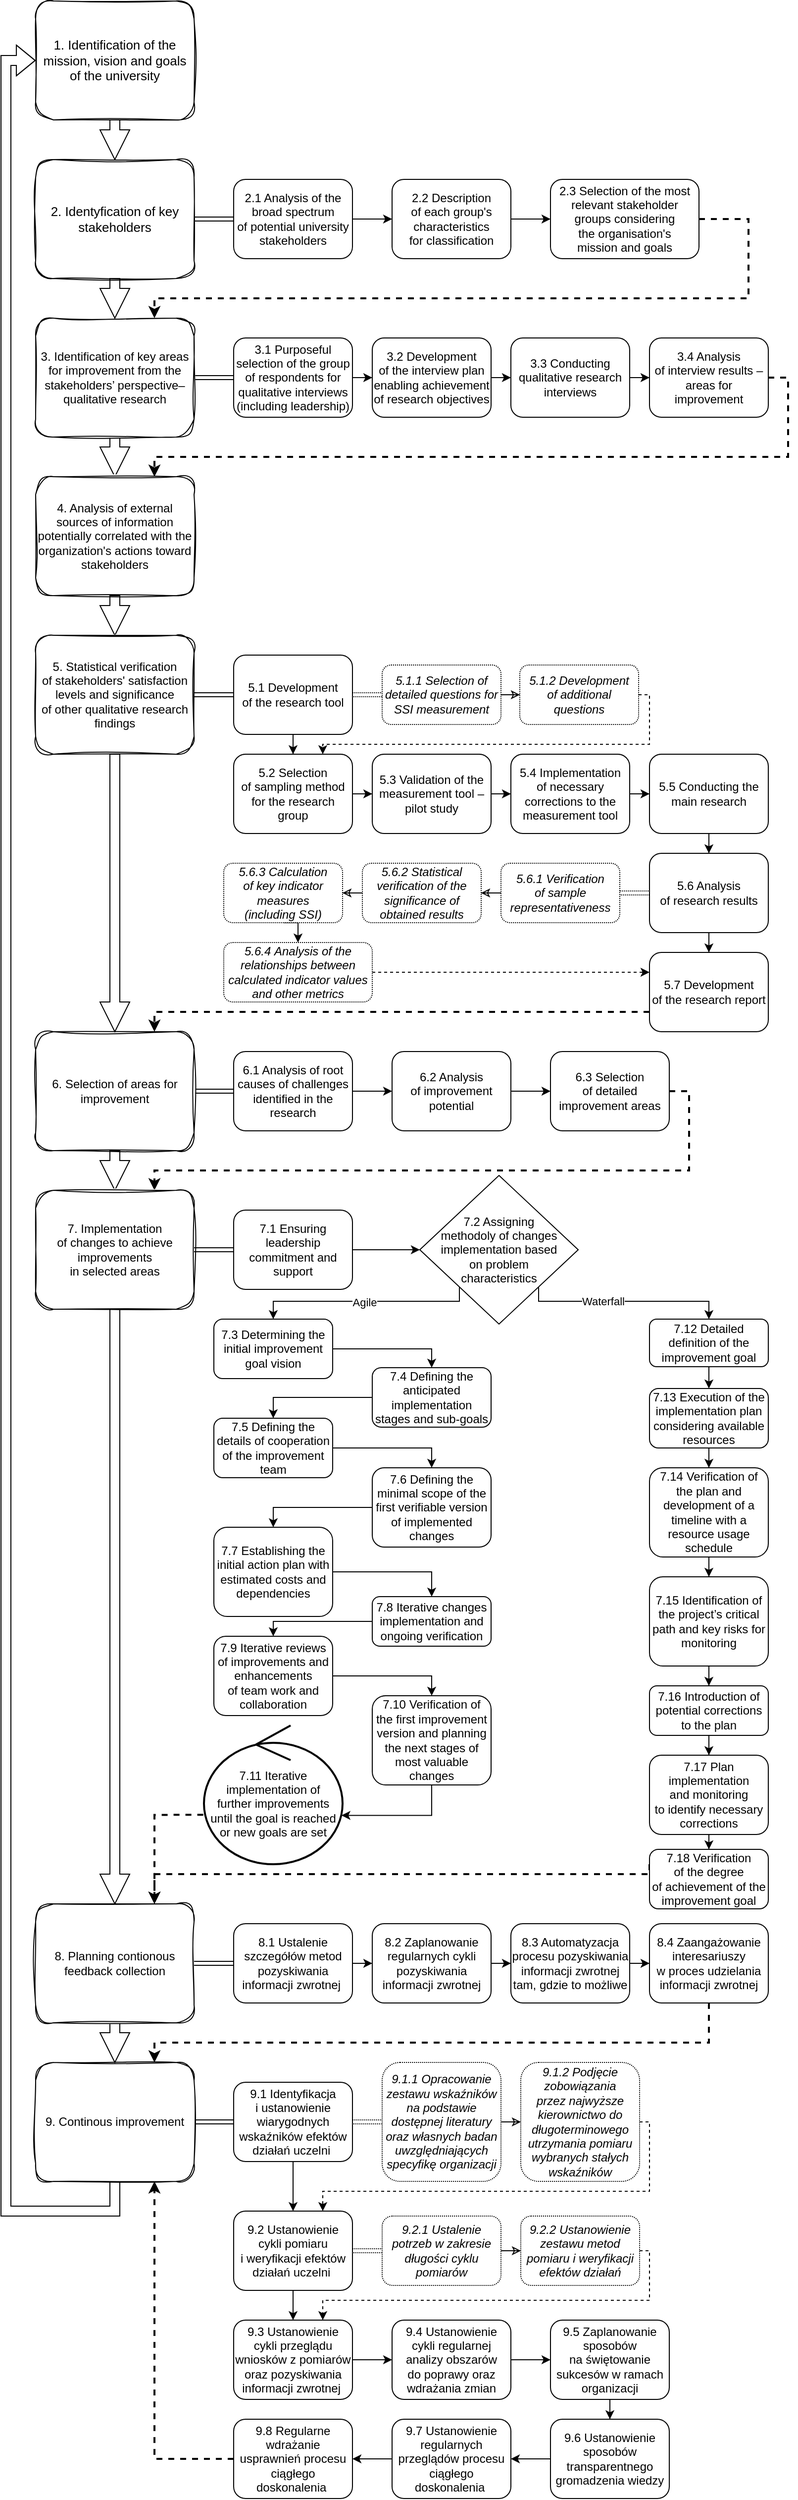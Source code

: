<mxfile version="25.0.2">
  <diagram name="Strona-1" id="ZPURoTI-YACidWWffcV0">
    <mxGraphModel dx="957" dy="1245" grid="1" gridSize="10" guides="1" tooltips="1" connect="1" arrows="1" fold="1" page="1" pageScale="1" pageWidth="827" pageHeight="1169" math="0" shadow="0">
      <root>
        <mxCell id="0" />
        <mxCell id="1" parent="0" />
        <mxCell id="SLQnQ5sDmMqCRToJFb2x-1" value="1. Identification of the mission, vision&amp;nbsp;and goals of the university" style="rounded=1;whiteSpace=wrap;html=1;fontSize=13;sketch=1;curveFitting=1;jiggle=2;" parent="1" vertex="1">
          <mxGeometry x="40" width="160" height="120" as="geometry" />
        </mxCell>
        <mxCell id="lhQeCGYUJxPM1-3rOEWA-21" value="" style="edgeStyle=orthogonalEdgeStyle;rounded=0;orthogonalLoop=1;jettySize=auto;html=1;shape=link;" parent="1" source="YzgCYqUCURwKcO3qDLiV-18" target="YzgCYqUCURwKcO3qDLiV-34" edge="1">
          <mxGeometry relative="1" as="geometry" />
        </mxCell>
        <mxCell id="lhQeCGYUJxPM1-3rOEWA-22" value="" style="edgeStyle=orthogonalEdgeStyle;rounded=0;orthogonalLoop=1;jettySize=auto;html=1;shape=arrow;" parent="1" source="YzgCYqUCURwKcO3qDLiV-18" target="YzgCYqUCURwKcO3qDLiV-24" edge="1">
          <mxGeometry relative="1" as="geometry" />
        </mxCell>
        <mxCell id="YzgCYqUCURwKcO3qDLiV-18" value="6. Selection of areas for improvement" style="rounded=1;whiteSpace=wrap;html=1;sketch=1;curveFitting=1;jiggle=2;" parent="1" vertex="1">
          <mxGeometry x="40" y="1040" width="160" height="120" as="geometry" />
        </mxCell>
        <mxCell id="lhQeCGYUJxPM1-3rOEWA-1" style="edgeStyle=orthogonalEdgeStyle;rounded=0;orthogonalLoop=1;jettySize=auto;html=1;entryX=0;entryY=0.5;entryDx=0;entryDy=0;shape=link;" parent="1" source="iZXRrfKID2UvS0r0eVAW-1" target="iZXRrfKID2UvS0r0eVAW-5" edge="1">
          <mxGeometry relative="1" as="geometry" />
        </mxCell>
        <mxCell id="lhQeCGYUJxPM1-3rOEWA-2" value="" style="edgeStyle=orthogonalEdgeStyle;rounded=0;orthogonalLoop=1;jettySize=auto;html=1;shape=arrow;" parent="1" source="iZXRrfKID2UvS0r0eVAW-1" target="iZXRrfKID2UvS0r0eVAW-3" edge="1">
          <mxGeometry relative="1" as="geometry" />
        </mxCell>
        <mxCell id="iZXRrfKID2UvS0r0eVAW-1" value="2. Identyfication of key stakeholders" style="rounded=1;whiteSpace=wrap;html=1;fontSize=13;sketch=1;curveFitting=1;jiggle=2;" parent="1" vertex="1">
          <mxGeometry x="40" y="160" width="160" height="120" as="geometry" />
        </mxCell>
        <mxCell id="iZXRrfKID2UvS0r0eVAW-9" value="" style="edgeStyle=orthogonalEdgeStyle;rounded=0;orthogonalLoop=1;jettySize=auto;html=1;" parent="1" source="iZXRrfKID2UvS0r0eVAW-2" target="iZXRrfKID2UvS0r0eVAW-8" edge="1">
          <mxGeometry relative="1" as="geometry" />
        </mxCell>
        <mxCell id="lhQeCGYUJxPM1-3rOEWA-11" value="" style="edgeStyle=orthogonalEdgeStyle;rounded=0;orthogonalLoop=1;jettySize=auto;html=1;shape=link;dashed=1;dashPattern=1 1;" parent="1" source="iZXRrfKID2UvS0r0eVAW-2" target="YzgCYqUCURwKcO3qDLiV-1" edge="1">
          <mxGeometry relative="1" as="geometry" />
        </mxCell>
        <mxCell id="iZXRrfKID2UvS0r0eVAW-2" value="5.1 Development &lt;br&gt;of the research tool" style="rounded=1;whiteSpace=wrap;html=1;" parent="1" vertex="1">
          <mxGeometry x="240" y="660" width="120" height="80" as="geometry" />
        </mxCell>
        <mxCell id="lhQeCGYUJxPM1-3rOEWA-6" value="" style="edgeStyle=orthogonalEdgeStyle;rounded=0;orthogonalLoop=1;jettySize=auto;html=1;shape=arrow;" parent="1" source="iZXRrfKID2UvS0r0eVAW-3" target="SLQnQ5sDmMqCRToJFb2x-2" edge="1">
          <mxGeometry relative="1" as="geometry" />
        </mxCell>
        <mxCell id="lhQeCGYUJxPM1-3rOEWA-7" value="" style="edgeStyle=orthogonalEdgeStyle;rounded=0;orthogonalLoop=1;jettySize=auto;html=1;shape=link;" parent="1" source="iZXRrfKID2UvS0r0eVAW-3" target="iZXRrfKID2UvS0r0eVAW-4" edge="1">
          <mxGeometry relative="1" as="geometry" />
        </mxCell>
        <mxCell id="iZXRrfKID2UvS0r0eVAW-3" value="3. Identification of key areas for improvement&amp;nbsp;from the stakeholders’ perspective– qualitative research" style="rounded=1;whiteSpace=wrap;html=1;sketch=1;curveFitting=1;jiggle=2;" parent="1" vertex="1">
          <mxGeometry x="40" y="320" width="160" height="120" as="geometry" />
        </mxCell>
        <mxCell id="iZXRrfKID2UvS0r0eVAW-13" value="" style="edgeStyle=orthogonalEdgeStyle;rounded=0;orthogonalLoop=1;jettySize=auto;html=1;" parent="1" source="iZXRrfKID2UvS0r0eVAW-4" target="iZXRrfKID2UvS0r0eVAW-12" edge="1">
          <mxGeometry relative="1" as="geometry" />
        </mxCell>
        <mxCell id="iZXRrfKID2UvS0r0eVAW-4" value="3.1 Purposeful selection of the group of respondents for qualitative interviews (including leadership)" style="rounded=1;whiteSpace=wrap;html=1;" parent="1" vertex="1">
          <mxGeometry x="240" y="340" width="120" height="80" as="geometry" />
        </mxCell>
        <mxCell id="iZXRrfKID2UvS0r0eVAW-7" value="" style="edgeStyle=orthogonalEdgeStyle;rounded=0;orthogonalLoop=1;jettySize=auto;html=1;" parent="1" source="iZXRrfKID2UvS0r0eVAW-5" target="iZXRrfKID2UvS0r0eVAW-6" edge="1">
          <mxGeometry relative="1" as="geometry" />
        </mxCell>
        <mxCell id="iZXRrfKID2UvS0r0eVAW-5" value="2.1 Analysis of the broad spectrum &lt;br&gt;of potential university stakeholders" style="rounded=1;whiteSpace=wrap;html=1;" parent="1" vertex="1">
          <mxGeometry x="240" y="180" width="120" height="80" as="geometry" />
        </mxCell>
        <mxCell id="iZXRrfKID2UvS0r0eVAW-11" value="" style="edgeStyle=orthogonalEdgeStyle;rounded=0;orthogonalLoop=1;jettySize=auto;html=1;" parent="1" source="iZXRrfKID2UvS0r0eVAW-6" target="iZXRrfKID2UvS0r0eVAW-10" edge="1">
          <mxGeometry relative="1" as="geometry" />
        </mxCell>
        <mxCell id="iZXRrfKID2UvS0r0eVAW-6" value="2.2 Description &lt;br&gt;of each group&#39;s characteristics &lt;br&gt;for classification" style="whiteSpace=wrap;html=1;rounded=1;" parent="1" vertex="1">
          <mxGeometry x="400" y="180" width="120" height="80" as="geometry" />
        </mxCell>
        <mxCell id="iZXRrfKID2UvS0r0eVAW-19" value="" style="edgeStyle=orthogonalEdgeStyle;rounded=0;orthogonalLoop=1;jettySize=auto;html=1;" parent="1" source="iZXRrfKID2UvS0r0eVAW-8" target="iZXRrfKID2UvS0r0eVAW-18" edge="1">
          <mxGeometry relative="1" as="geometry" />
        </mxCell>
        <mxCell id="iZXRrfKID2UvS0r0eVAW-8" value="5.2 Selection &lt;br&gt;of sampling method for the research group" style="whiteSpace=wrap;html=1;rounded=1;" parent="1" vertex="1">
          <mxGeometry x="240" y="760" width="120" height="80" as="geometry" />
        </mxCell>
        <mxCell id="lhQeCGYUJxPM1-3rOEWA-8" style="edgeStyle=orthogonalEdgeStyle;rounded=0;orthogonalLoop=1;jettySize=auto;html=1;exitX=1;exitY=0.5;exitDx=0;exitDy=0;entryX=0.75;entryY=0;entryDx=0;entryDy=0;dashed=1;strokeWidth=2;" parent="1" source="iZXRrfKID2UvS0r0eVAW-10" target="iZXRrfKID2UvS0r0eVAW-3" edge="1">
          <mxGeometry relative="1" as="geometry">
            <Array as="points">
              <mxPoint x="760" y="220" />
              <mxPoint x="760" y="300" />
              <mxPoint x="160" y="300" />
            </Array>
          </mxGeometry>
        </mxCell>
        <mxCell id="iZXRrfKID2UvS0r0eVAW-10" value="2.3 Selection of the most relevant stakeholder groups considering &lt;br&gt;the organisation&#39;s &lt;br&gt;mission and goals" style="whiteSpace=wrap;html=1;rounded=1;" parent="1" vertex="1">
          <mxGeometry x="560" y="180" width="150" height="80" as="geometry" />
        </mxCell>
        <mxCell id="iZXRrfKID2UvS0r0eVAW-15" value="" style="edgeStyle=orthogonalEdgeStyle;rounded=0;orthogonalLoop=1;jettySize=auto;html=1;" parent="1" source="iZXRrfKID2UvS0r0eVAW-12" target="iZXRrfKID2UvS0r0eVAW-14" edge="1">
          <mxGeometry relative="1" as="geometry" />
        </mxCell>
        <mxCell id="iZXRrfKID2UvS0r0eVAW-12" value="3.2 Development &lt;br&gt;of the interview plan enabling achievement of research objectives" style="rounded=1;whiteSpace=wrap;html=1;" parent="1" vertex="1">
          <mxGeometry x="380" y="340" width="120" height="80" as="geometry" />
        </mxCell>
        <mxCell id="iZXRrfKID2UvS0r0eVAW-17" value="" style="edgeStyle=orthogonalEdgeStyle;rounded=0;orthogonalLoop=1;jettySize=auto;html=1;" parent="1" source="iZXRrfKID2UvS0r0eVAW-14" target="iZXRrfKID2UvS0r0eVAW-16" edge="1">
          <mxGeometry relative="1" as="geometry" />
        </mxCell>
        <mxCell id="iZXRrfKID2UvS0r0eVAW-14" value="3.3 Conducting qualitative research interviews" style="rounded=1;whiteSpace=wrap;html=1;" parent="1" vertex="1">
          <mxGeometry x="520" y="340" width="120" height="80" as="geometry" />
        </mxCell>
        <mxCell id="lhQeCGYUJxPM1-3rOEWA-9" style="edgeStyle=orthogonalEdgeStyle;rounded=0;orthogonalLoop=1;jettySize=auto;html=1;exitX=1;exitY=0.5;exitDx=0;exitDy=0;entryX=0.75;entryY=0;entryDx=0;entryDy=0;dashed=1;strokeWidth=2;" parent="1" source="iZXRrfKID2UvS0r0eVAW-16" target="SLQnQ5sDmMqCRToJFb2x-2" edge="1">
          <mxGeometry relative="1" as="geometry">
            <Array as="points">
              <mxPoint x="800" y="380" />
              <mxPoint x="800" y="460" />
              <mxPoint x="160" y="460" />
            </Array>
          </mxGeometry>
        </mxCell>
        <mxCell id="iZXRrfKID2UvS0r0eVAW-16" value="3.4 Analysis &lt;br&gt;of interview results – areas for improvement" style="rounded=1;whiteSpace=wrap;html=1;" parent="1" vertex="1">
          <mxGeometry x="660" y="340" width="120" height="80" as="geometry" />
        </mxCell>
        <mxCell id="iZXRrfKID2UvS0r0eVAW-21" value="" style="edgeStyle=orthogonalEdgeStyle;rounded=0;orthogonalLoop=1;jettySize=auto;html=1;" parent="1" source="iZXRrfKID2UvS0r0eVAW-18" target="iZXRrfKID2UvS0r0eVAW-20" edge="1">
          <mxGeometry relative="1" as="geometry" />
        </mxCell>
        <mxCell id="iZXRrfKID2UvS0r0eVAW-18" value="5.3 Validation of the measurement tool – pilot study" style="whiteSpace=wrap;html=1;rounded=1;" parent="1" vertex="1">
          <mxGeometry x="380" y="760" width="120" height="80" as="geometry" />
        </mxCell>
        <mxCell id="iZXRrfKID2UvS0r0eVAW-23" value="" style="edgeStyle=orthogonalEdgeStyle;rounded=0;orthogonalLoop=1;jettySize=auto;html=1;" parent="1" source="iZXRrfKID2UvS0r0eVAW-20" target="iZXRrfKID2UvS0r0eVAW-22" edge="1">
          <mxGeometry relative="1" as="geometry" />
        </mxCell>
        <mxCell id="iZXRrfKID2UvS0r0eVAW-20" value="5.4 Implementation &lt;br&gt;of necessary corrections to the measurement tool" style="whiteSpace=wrap;html=1;rounded=1;" parent="1" vertex="1">
          <mxGeometry x="520" y="760" width="120" height="80" as="geometry" />
        </mxCell>
        <mxCell id="lhQeCGYUJxPM1-3rOEWA-14" value="" style="edgeStyle=orthogonalEdgeStyle;rounded=0;orthogonalLoop=1;jettySize=auto;html=1;" parent="1" source="iZXRrfKID2UvS0r0eVAW-22" target="iZXRrfKID2UvS0r0eVAW-26" edge="1">
          <mxGeometry relative="1" as="geometry" />
        </mxCell>
        <mxCell id="iZXRrfKID2UvS0r0eVAW-22" value="5.5 Conducting the main research" style="whiteSpace=wrap;html=1;rounded=1;" parent="1" vertex="1">
          <mxGeometry x="660" y="760" width="120" height="80" as="geometry" />
        </mxCell>
        <mxCell id="lhQeCGYUJxPM1-3rOEWA-15" value="" style="edgeStyle=orthogonalEdgeStyle;rounded=0;orthogonalLoop=1;jettySize=auto;html=1;" parent="1" source="iZXRrfKID2UvS0r0eVAW-26" target="YzgCYqUCURwKcO3qDLiV-7" edge="1">
          <mxGeometry relative="1" as="geometry" />
        </mxCell>
        <mxCell id="lhQeCGYUJxPM1-3rOEWA-20" value="" style="edgeStyle=orthogonalEdgeStyle;rounded=0;orthogonalLoop=1;jettySize=auto;html=1;shape=link;dashed=1;dashPattern=1 1;" parent="1" source="iZXRrfKID2UvS0r0eVAW-26" target="YzgCYqUCURwKcO3qDLiV-9" edge="1">
          <mxGeometry relative="1" as="geometry" />
        </mxCell>
        <mxCell id="iZXRrfKID2UvS0r0eVAW-26" value="5.6 Analysis &lt;br&gt;of research results" style="whiteSpace=wrap;html=1;rounded=1;" parent="1" vertex="1">
          <mxGeometry x="660" y="860" width="120" height="80" as="geometry" />
        </mxCell>
        <mxCell id="lhQeCGYUJxPM1-3rOEWA-5" value="" style="edgeStyle=orthogonalEdgeStyle;rounded=0;orthogonalLoop=1;jettySize=auto;html=1;shape=arrow;" parent="1" source="SLQnQ5sDmMqCRToJFb2x-1" target="iZXRrfKID2UvS0r0eVAW-1" edge="1">
          <mxGeometry relative="1" as="geometry" />
        </mxCell>
        <mxCell id="lhQeCGYUJxPM1-3rOEWA-10" value="" style="edgeStyle=orthogonalEdgeStyle;rounded=0;orthogonalLoop=1;jettySize=auto;html=1;shape=arrow;" parent="1" source="SLQnQ5sDmMqCRToJFb2x-2" target="SLQnQ5sDmMqCRToJFb2x-3" edge="1">
          <mxGeometry relative="1" as="geometry" />
        </mxCell>
        <mxCell id="SLQnQ5sDmMqCRToJFb2x-2" value="4. Analysis of external sources of information potentially correlated with the organization&#39;s actions toward stakeholders" style="rounded=1;whiteSpace=wrap;html=1;sketch=1;curveFitting=1;jiggle=2;" parent="1" vertex="1">
          <mxGeometry x="40" y="480" width="160" height="120" as="geometry" />
        </mxCell>
        <mxCell id="lhQeCGYUJxPM1-3rOEWA-12" value="" style="edgeStyle=orthogonalEdgeStyle;rounded=0;orthogonalLoop=1;jettySize=auto;html=1;shape=link;" parent="1" source="SLQnQ5sDmMqCRToJFb2x-3" target="iZXRrfKID2UvS0r0eVAW-2" edge="1">
          <mxGeometry relative="1" as="geometry" />
        </mxCell>
        <mxCell id="lhQeCGYUJxPM1-3rOEWA-16" style="edgeStyle=orthogonalEdgeStyle;rounded=0;orthogonalLoop=1;jettySize=auto;html=1;entryX=0.5;entryY=0;entryDx=0;entryDy=0;shape=arrow;" parent="1" source="SLQnQ5sDmMqCRToJFb2x-3" target="YzgCYqUCURwKcO3qDLiV-18" edge="1">
          <mxGeometry relative="1" as="geometry" />
        </mxCell>
        <mxCell id="SLQnQ5sDmMqCRToJFb2x-3" value="5. Statistical verification&lt;br&gt;of stakeholders&#39; satisfaction levels and significance &lt;br&gt;of other qualitative research findings" style="rounded=1;whiteSpace=wrap;html=1;sketch=1;curveFitting=1;jiggle=2;" parent="1" vertex="1">
          <mxGeometry x="40" y="640" width="160" height="120" as="geometry" />
        </mxCell>
        <mxCell id="YzgCYqUCURwKcO3qDLiV-2" value="" style="edgeStyle=orthogonalEdgeStyle;rounded=0;orthogonalLoop=1;jettySize=auto;html=1;entryX=0;entryY=0.5;entryDx=0;entryDy=0;dashed=1;dashPattern=1 1;endArrow=classic;endFill=0;" parent="1" source="YzgCYqUCURwKcO3qDLiV-1" target="YzgCYqUCURwKcO3qDLiV-3" edge="1">
          <mxGeometry relative="1" as="geometry">
            <mxPoint x="620" y="629" as="targetPoint" />
          </mxGeometry>
        </mxCell>
        <mxCell id="YzgCYqUCURwKcO3qDLiV-1" value="&lt;i&gt;5.1.1&amp;nbsp;Selection of detailed questions for SSI measurement&lt;/i&gt;" style="rounded=1;whiteSpace=wrap;html=1;dashed=1;dashPattern=1 1;" parent="1" vertex="1">
          <mxGeometry x="390" y="670" width="120" height="60" as="geometry" />
        </mxCell>
        <mxCell id="lhQeCGYUJxPM1-3rOEWA-13" style="edgeStyle=orthogonalEdgeStyle;rounded=0;orthogonalLoop=1;jettySize=auto;html=1;entryX=0.75;entryY=0;entryDx=0;entryDy=0;dashed=1;" parent="1" source="YzgCYqUCURwKcO3qDLiV-3" target="iZXRrfKID2UvS0r0eVAW-8" edge="1">
          <mxGeometry relative="1" as="geometry">
            <Array as="points">
              <mxPoint x="660" y="700" />
              <mxPoint x="660" y="750" />
              <mxPoint x="330" y="750" />
            </Array>
          </mxGeometry>
        </mxCell>
        <mxCell id="YzgCYqUCURwKcO3qDLiV-3" value="&lt;i&gt;5.1.2&amp;nbsp;Development &lt;br&gt;of additional questions&lt;/i&gt;" style="rounded=1;whiteSpace=wrap;html=1;dashed=1;dashPattern=1 1;" parent="1" vertex="1">
          <mxGeometry x="529" y="670" width="120" height="60" as="geometry" />
        </mxCell>
        <mxCell id="lhQeCGYUJxPM1-3rOEWA-17" style="edgeStyle=orthogonalEdgeStyle;rounded=0;orthogonalLoop=1;jettySize=auto;html=1;exitX=0;exitY=0.75;exitDx=0;exitDy=0;dashed=1;entryX=0.75;entryY=0;entryDx=0;entryDy=0;strokeWidth=2;" parent="1" source="YzgCYqUCURwKcO3qDLiV-7" target="YzgCYqUCURwKcO3qDLiV-18" edge="1">
          <mxGeometry relative="1" as="geometry">
            <mxPoint x="150" y="1020" as="targetPoint" />
          </mxGeometry>
        </mxCell>
        <mxCell id="YzgCYqUCURwKcO3qDLiV-7" value="5.7 Development &lt;br&gt;of the research report" style="whiteSpace=wrap;html=1;rounded=1;" parent="1" vertex="1">
          <mxGeometry x="660" y="960" width="120" height="80" as="geometry" />
        </mxCell>
        <mxCell id="YzgCYqUCURwKcO3qDLiV-12" value="" style="edgeStyle=orthogonalEdgeStyle;rounded=0;orthogonalLoop=1;jettySize=auto;html=1;endArrow=classic;endFill=0;" parent="1" source="YzgCYqUCURwKcO3qDLiV-9" target="YzgCYqUCURwKcO3qDLiV-11" edge="1">
          <mxGeometry relative="1" as="geometry" />
        </mxCell>
        <mxCell id="YzgCYqUCURwKcO3qDLiV-9" value="&lt;i&gt;5.6.1&amp;nbsp;Verification &lt;br&gt;of sample representativeness&lt;/i&gt;" style="whiteSpace=wrap;html=1;rounded=1;dashed=1;dashPattern=1 1;" parent="1" vertex="1">
          <mxGeometry x="510" y="870" width="120" height="60" as="geometry" />
        </mxCell>
        <mxCell id="YzgCYqUCURwKcO3qDLiV-14" value="" style="edgeStyle=orthogonalEdgeStyle;rounded=0;orthogonalLoop=1;jettySize=auto;html=1;endArrow=classic;endFill=0;" parent="1" source="YzgCYqUCURwKcO3qDLiV-11" target="YzgCYqUCURwKcO3qDLiV-13" edge="1">
          <mxGeometry relative="1" as="geometry" />
        </mxCell>
        <mxCell id="YzgCYqUCURwKcO3qDLiV-11" value="&lt;i&gt;5.6.2&amp;nbsp;Statistical verification of the significance of obtained results&lt;/i&gt;" style="whiteSpace=wrap;html=1;rounded=1;dashed=1;dashPattern=1 1;" parent="1" vertex="1">
          <mxGeometry x="370" y="870" width="120" height="60" as="geometry" />
        </mxCell>
        <mxCell id="VLXHn2YgdVdNb-UDWVGR-2" style="edgeStyle=orthogonalEdgeStyle;rounded=0;orthogonalLoop=1;jettySize=auto;html=1;exitX=0.5;exitY=1;exitDx=0;exitDy=0;entryX=0.5;entryY=0;entryDx=0;entryDy=0;" edge="1" parent="1" source="YzgCYqUCURwKcO3qDLiV-13" target="YzgCYqUCURwKcO3qDLiV-15">
          <mxGeometry relative="1" as="geometry" />
        </mxCell>
        <mxCell id="YzgCYqUCURwKcO3qDLiV-13" value="&lt;i&gt;5.6.3&amp;nbsp;Calculation &lt;br&gt;of key indicator measures &lt;br&gt;(including SSI)&lt;/i&gt;" style="whiteSpace=wrap;html=1;rounded=1;dashed=1;dashPattern=1 1;" parent="1" vertex="1">
          <mxGeometry x="230" y="870" width="120" height="60" as="geometry" />
        </mxCell>
        <mxCell id="YzgCYqUCURwKcO3qDLiV-17" value="" style="edgeStyle=orthogonalEdgeStyle;rounded=0;orthogonalLoop=1;jettySize=auto;html=1;dashed=1;entryX=0;entryY=0.25;entryDx=0;entryDy=0;" parent="1" source="YzgCYqUCURwKcO3qDLiV-15" target="YzgCYqUCURwKcO3qDLiV-7" edge="1">
          <mxGeometry relative="1" as="geometry" />
        </mxCell>
        <mxCell id="YzgCYqUCURwKcO3qDLiV-15" value="&lt;i&gt;5.6.4&amp;nbsp;Analysis of the relationships between calculated indicator values and other metrics&lt;/i&gt;" style="whiteSpace=wrap;html=1;rounded=1;dashed=1;dashPattern=1 1;" parent="1" vertex="1">
          <mxGeometry x="230" y="950" width="150" height="60" as="geometry" />
        </mxCell>
        <mxCell id="YzgCYqUCURwKcO3qDLiV-36" value="" style="edgeStyle=orthogonalEdgeStyle;rounded=0;orthogonalLoop=1;jettySize=auto;html=1;entryX=0.5;entryY=0;entryDx=0;entryDy=0;" parent="1" source="YzgCYqUCURwKcO3qDLiV-19" target="YzgCYqUCURwKcO3qDLiV-35" edge="1">
          <mxGeometry relative="1" as="geometry">
            <Array as="points">
              <mxPoint x="440" y="1360" />
            </Array>
          </mxGeometry>
        </mxCell>
        <mxCell id="YzgCYqUCURwKcO3qDLiV-19" value="7.3 Determining the initial improvement goal vision" style="rounded=1;whiteSpace=wrap;html=1;" parent="1" vertex="1">
          <mxGeometry x="220" y="1330" width="120" height="60" as="geometry" />
        </mxCell>
        <mxCell id="YzgCYqUCURwKcO3qDLiV-23" value="" style="edgeStyle=orthogonalEdgeStyle;rounded=0;orthogonalLoop=1;jettySize=auto;html=1;entryX=0;entryY=0.5;entryDx=0;entryDy=0;" parent="1" source="YzgCYqUCURwKcO3qDLiV-20" target="YzgCYqUCURwKcO3qDLiV-22" edge="1">
          <mxGeometry relative="1" as="geometry" />
        </mxCell>
        <mxCell id="YzgCYqUCURwKcO3qDLiV-20" value="6.2 Analysis &lt;br&gt;of improvement potential" style="rounded=1;whiteSpace=wrap;html=1;" parent="1" vertex="1">
          <mxGeometry x="400" y="1060" width="120" height="80" as="geometry" />
        </mxCell>
        <mxCell id="lhQeCGYUJxPM1-3rOEWA-37" style="edgeStyle=orthogonalEdgeStyle;rounded=0;orthogonalLoop=1;jettySize=auto;html=1;exitX=1;exitY=0.5;exitDx=0;exitDy=0;entryX=0.75;entryY=0;entryDx=0;entryDy=0;dashed=1;strokeWidth=2;" parent="1" source="YzgCYqUCURwKcO3qDLiV-22" target="YzgCYqUCURwKcO3qDLiV-24" edge="1">
          <mxGeometry relative="1" as="geometry">
            <Array as="points">
              <mxPoint x="700" y="1100" />
              <mxPoint x="700" y="1180" />
              <mxPoint x="160" y="1180" />
            </Array>
          </mxGeometry>
        </mxCell>
        <mxCell id="YzgCYqUCURwKcO3qDLiV-22" value="6.3 Selection &lt;br&gt;of detailed improvement areas" style="rounded=1;whiteSpace=wrap;html=1;" parent="1" vertex="1">
          <mxGeometry x="560" y="1060" width="120" height="80" as="geometry" />
        </mxCell>
        <mxCell id="lhQeCGYUJxPM1-3rOEWA-23" value="" style="edgeStyle=orthogonalEdgeStyle;rounded=0;orthogonalLoop=1;jettySize=auto;html=1;shape=link;" parent="1" source="YzgCYqUCURwKcO3qDLiV-24" target="YzgCYqUCURwKcO3qDLiV-25" edge="1">
          <mxGeometry relative="1" as="geometry" />
        </mxCell>
        <mxCell id="lhQeCGYUJxPM1-3rOEWA-28" style="edgeStyle=orthogonalEdgeStyle;rounded=0;orthogonalLoop=1;jettySize=auto;html=1;exitX=0.5;exitY=1;exitDx=0;exitDy=0;entryX=0.5;entryY=0;entryDx=0;entryDy=0;shape=arrow;" parent="1" source="YzgCYqUCURwKcO3qDLiV-24" target="YzgCYqUCURwKcO3qDLiV-65" edge="1">
          <mxGeometry relative="1" as="geometry" />
        </mxCell>
        <mxCell id="YzgCYqUCURwKcO3qDLiV-24" value="7. Implementation&lt;br&gt;of changes to achieve improvements&lt;br&gt;in selected areas" style="rounded=1;whiteSpace=wrap;html=1;sketch=1;curveFitting=1;jiggle=2;" parent="1" vertex="1">
          <mxGeometry x="40" y="1200" width="160" height="120" as="geometry" />
        </mxCell>
        <mxCell id="YzgCYqUCURwKcO3qDLiV-27" value="" style="edgeStyle=orthogonalEdgeStyle;rounded=0;orthogonalLoop=1;jettySize=auto;html=1;entryX=0;entryY=0.5;entryDx=0;entryDy=0;" parent="1" source="YzgCYqUCURwKcO3qDLiV-25" target="YzgCYqUCURwKcO3qDLiV-28" edge="1">
          <mxGeometry relative="1" as="geometry">
            <mxPoint x="380" y="1460" as="targetPoint" />
          </mxGeometry>
        </mxCell>
        <mxCell id="YzgCYqUCURwKcO3qDLiV-25" value="7.1 Ensuring leadership commitment and support" style="rounded=1;whiteSpace=wrap;html=1;" parent="1" vertex="1">
          <mxGeometry x="240" y="1220" width="120" height="80" as="geometry" />
        </mxCell>
        <mxCell id="YzgCYqUCURwKcO3qDLiV-30" style="edgeStyle=orthogonalEdgeStyle;rounded=0;orthogonalLoop=1;jettySize=auto;html=1;exitX=0;exitY=1;exitDx=0;exitDy=0;entryX=0.5;entryY=0;entryDx=0;entryDy=0;" parent="1" source="YzgCYqUCURwKcO3qDLiV-28" target="YzgCYqUCURwKcO3qDLiV-19" edge="1">
          <mxGeometry relative="1" as="geometry">
            <mxPoint x="278" y="1329" as="targetPoint" />
            <Array as="points">
              <mxPoint x="468" y="1312" />
              <mxPoint x="280" y="1312" />
            </Array>
          </mxGeometry>
        </mxCell>
        <mxCell id="YzgCYqUCURwKcO3qDLiV-32" value="Agile" style="edgeLabel;html=1;align=center;verticalAlign=middle;resizable=0;points=[];" parent="YzgCYqUCURwKcO3qDLiV-30" vertex="1" connectable="0">
          <mxGeometry x="0.009" y="1" relative="1" as="geometry">
            <mxPoint as="offset" />
          </mxGeometry>
        </mxCell>
        <mxCell id="YzgCYqUCURwKcO3qDLiV-31" style="edgeStyle=orthogonalEdgeStyle;rounded=0;orthogonalLoop=1;jettySize=auto;html=1;exitX=1;exitY=1;exitDx=0;exitDy=0;entryX=0.5;entryY=0;entryDx=0;entryDy=0;" parent="1" source="YzgCYqUCURwKcO3qDLiV-28" target="YzgCYqUCURwKcO3qDLiV-52" edge="1">
          <mxGeometry relative="1" as="geometry">
            <mxPoint x="718" y="1329" as="targetPoint" />
            <Array as="points">
              <mxPoint x="548" y="1312" />
              <mxPoint x="720" y="1312" />
            </Array>
          </mxGeometry>
        </mxCell>
        <mxCell id="YzgCYqUCURwKcO3qDLiV-33" value="Waterfall" style="edgeLabel;html=1;align=center;verticalAlign=middle;resizable=0;points=[];" parent="YzgCYqUCURwKcO3qDLiV-31" vertex="1" connectable="0">
          <mxGeometry x="-0.228" relative="1" as="geometry">
            <mxPoint as="offset" />
          </mxGeometry>
        </mxCell>
        <mxCell id="YzgCYqUCURwKcO3qDLiV-28" value="7.2 Assigning &lt;br&gt;methodoly of changes implementation based &lt;br&gt;on problem &lt;br&gt;characteristics" style="rhombus;whiteSpace=wrap;html=1;" parent="1" vertex="1">
          <mxGeometry x="428" y="1185" width="160" height="150" as="geometry" />
        </mxCell>
        <mxCell id="YzgCYqUCURwKcO3qDLiV-66" value="" style="edgeStyle=orthogonalEdgeStyle;rounded=0;orthogonalLoop=1;jettySize=auto;html=1;entryX=0;entryY=0.5;entryDx=0;entryDy=0;" parent="1" source="YzgCYqUCURwKcO3qDLiV-34" target="YzgCYqUCURwKcO3qDLiV-20" edge="1">
          <mxGeometry relative="1" as="geometry" />
        </mxCell>
        <mxCell id="YzgCYqUCURwKcO3qDLiV-34" value="6.1 Analysis of root causes of challenges identified in the research" style="rounded=1;whiteSpace=wrap;html=1;" parent="1" vertex="1">
          <mxGeometry x="240" y="1060" width="120" height="80" as="geometry" />
        </mxCell>
        <mxCell id="YzgCYqUCURwKcO3qDLiV-38" value="" style="edgeStyle=orthogonalEdgeStyle;rounded=0;orthogonalLoop=1;jettySize=auto;html=1;entryX=0.5;entryY=0;entryDx=0;entryDy=0;" parent="1" source="YzgCYqUCURwKcO3qDLiV-35" target="YzgCYqUCURwKcO3qDLiV-37" edge="1">
          <mxGeometry relative="1" as="geometry" />
        </mxCell>
        <mxCell id="YzgCYqUCURwKcO3qDLiV-35" value="7.4&amp;nbsp;Defining the anticipated implementation stages and sub-goals" style="rounded=1;whiteSpace=wrap;html=1;" parent="1" vertex="1">
          <mxGeometry x="380" y="1379" width="120" height="60" as="geometry" />
        </mxCell>
        <mxCell id="YzgCYqUCURwKcO3qDLiV-40" value="" style="edgeStyle=orthogonalEdgeStyle;rounded=0;orthogonalLoop=1;jettySize=auto;html=1;exitX=1;exitY=0.5;exitDx=0;exitDy=0;entryX=0.5;entryY=0;entryDx=0;entryDy=0;" parent="1" source="YzgCYqUCURwKcO3qDLiV-37" target="YzgCYqUCURwKcO3qDLiV-39" edge="1">
          <mxGeometry relative="1" as="geometry" />
        </mxCell>
        <mxCell id="YzgCYqUCURwKcO3qDLiV-37" value="7.5 Defining the details of cooperation of the improvement team" style="rounded=1;whiteSpace=wrap;html=1;" parent="1" vertex="1">
          <mxGeometry x="220" y="1430" width="120" height="60" as="geometry" />
        </mxCell>
        <mxCell id="YzgCYqUCURwKcO3qDLiV-42" value="" style="edgeStyle=orthogonalEdgeStyle;rounded=0;orthogonalLoop=1;jettySize=auto;html=1;entryX=0.5;entryY=0;entryDx=0;entryDy=0;" parent="1" source="YzgCYqUCURwKcO3qDLiV-39" target="YzgCYqUCURwKcO3qDLiV-41" edge="1">
          <mxGeometry relative="1" as="geometry" />
        </mxCell>
        <mxCell id="YzgCYqUCURwKcO3qDLiV-39" value="7.6 Defining the minimal scope of the first verifiable version of implemented changes" style="rounded=1;whiteSpace=wrap;html=1;" parent="1" vertex="1">
          <mxGeometry x="380" y="1480" width="120" height="80" as="geometry" />
        </mxCell>
        <mxCell id="YzgCYqUCURwKcO3qDLiV-44" value="" style="edgeStyle=orthogonalEdgeStyle;rounded=0;orthogonalLoop=1;jettySize=auto;html=1;entryX=0.5;entryY=0;entryDx=0;entryDy=0;" parent="1" source="YzgCYqUCURwKcO3qDLiV-41" target="YzgCYqUCURwKcO3qDLiV-43" edge="1">
          <mxGeometry relative="1" as="geometry" />
        </mxCell>
        <mxCell id="YzgCYqUCURwKcO3qDLiV-41" value="7.7 Establishing the initial action plan with estimated costs and dependencies" style="rounded=1;whiteSpace=wrap;html=1;" parent="1" vertex="1">
          <mxGeometry x="220" y="1540" width="120" height="90" as="geometry" />
        </mxCell>
        <mxCell id="YzgCYqUCURwKcO3qDLiV-46" value="" style="edgeStyle=orthogonalEdgeStyle;rounded=0;orthogonalLoop=1;jettySize=auto;html=1;entryX=0.5;entryY=0;entryDx=0;entryDy=0;" parent="1" source="YzgCYqUCURwKcO3qDLiV-43" target="YzgCYqUCURwKcO3qDLiV-45" edge="1">
          <mxGeometry relative="1" as="geometry">
            <Array as="points">
              <mxPoint x="280" y="1635" />
            </Array>
          </mxGeometry>
        </mxCell>
        <mxCell id="YzgCYqUCURwKcO3qDLiV-43" value="7.8 Iterative changes implementation and ongoing verification" style="rounded=1;whiteSpace=wrap;html=1;" parent="1" vertex="1">
          <mxGeometry x="380" y="1610" width="120" height="50" as="geometry" />
        </mxCell>
        <mxCell id="YzgCYqUCURwKcO3qDLiV-48" value="" style="edgeStyle=orthogonalEdgeStyle;rounded=0;orthogonalLoop=1;jettySize=auto;html=1;entryX=0.5;entryY=0;entryDx=0;entryDy=0;" parent="1" source="YzgCYqUCURwKcO3qDLiV-45" target="YzgCYqUCURwKcO3qDLiV-47" edge="1">
          <mxGeometry relative="1" as="geometry" />
        </mxCell>
        <mxCell id="YzgCYqUCURwKcO3qDLiV-45" value="7.9&amp;nbsp;Iterative reviews of improvements and enhancements &lt;br&gt;of team work and collaboration" style="rounded=1;whiteSpace=wrap;html=1;" parent="1" vertex="1">
          <mxGeometry x="220" y="1650" width="120" height="80" as="geometry" />
        </mxCell>
        <mxCell id="YzgCYqUCURwKcO3qDLiV-47" value="7.10&amp;nbsp;Verification of the first improvement version and planning the next stages of most valuable changes" style="rounded=1;whiteSpace=wrap;html=1;" parent="1" vertex="1">
          <mxGeometry x="380" y="1710" width="120" height="90" as="geometry" />
        </mxCell>
        <mxCell id="lhQeCGYUJxPM1-3rOEWA-27" value="" style="edgeStyle=orthogonalEdgeStyle;rounded=0;orthogonalLoop=1;jettySize=auto;html=1;exitX=-0.005;exitY=0.644;exitDx=0;exitDy=0;exitPerimeter=0;entryX=0.75;entryY=0;entryDx=0;entryDy=0;dashed=1;strokeWidth=2;" parent="1" source="YzgCYqUCURwKcO3qDLiV-51" target="YzgCYqUCURwKcO3qDLiV-65" edge="1">
          <mxGeometry relative="1" as="geometry" />
        </mxCell>
        <mxCell id="YzgCYqUCURwKcO3qDLiV-51" value="7.11 Iterative implementation of &lt;br&gt;further improvements until the goal is reached or new goals are set" style="ellipse;shape=umlControl;whiteSpace=wrap;html=1;strokeWidth=2;" parent="1" vertex="1">
          <mxGeometry x="210" y="1740" width="140" height="140" as="geometry" />
        </mxCell>
        <mxCell id="YzgCYqUCURwKcO3qDLiV-54" value="" style="edgeStyle=orthogonalEdgeStyle;rounded=0;orthogonalLoop=1;jettySize=auto;html=1;" parent="1" source="YzgCYqUCURwKcO3qDLiV-52" target="YzgCYqUCURwKcO3qDLiV-53" edge="1">
          <mxGeometry relative="1" as="geometry" />
        </mxCell>
        <mxCell id="YzgCYqUCURwKcO3qDLiV-52" value="7.12 Detailed definition of the improvement goal" style="rounded=1;whiteSpace=wrap;html=1;" parent="1" vertex="1">
          <mxGeometry x="660" y="1330" width="120" height="48" as="geometry" />
        </mxCell>
        <mxCell id="YzgCYqUCURwKcO3qDLiV-56" value="" style="edgeStyle=orthogonalEdgeStyle;rounded=0;orthogonalLoop=1;jettySize=auto;html=1;" parent="1" source="YzgCYqUCURwKcO3qDLiV-53" target="YzgCYqUCURwKcO3qDLiV-55" edge="1">
          <mxGeometry relative="1" as="geometry" />
        </mxCell>
        <mxCell id="YzgCYqUCURwKcO3qDLiV-53" value="7.13 Execution of the implementation plan considering available resources" style="rounded=1;whiteSpace=wrap;html=1;" parent="1" vertex="1">
          <mxGeometry x="660" y="1400" width="120" height="60" as="geometry" />
        </mxCell>
        <mxCell id="YzgCYqUCURwKcO3qDLiV-58" value="" style="edgeStyle=orthogonalEdgeStyle;rounded=0;orthogonalLoop=1;jettySize=auto;html=1;" parent="1" source="YzgCYqUCURwKcO3qDLiV-55" target="YzgCYqUCURwKcO3qDLiV-57" edge="1">
          <mxGeometry relative="1" as="geometry" />
        </mxCell>
        <mxCell id="YzgCYqUCURwKcO3qDLiV-55" value="7.14 Verification of the plan and development of a timeline with a resource usage schedule" style="rounded=1;whiteSpace=wrap;html=1;" parent="1" vertex="1">
          <mxGeometry x="660" y="1480" width="120" height="90" as="geometry" />
        </mxCell>
        <mxCell id="YzgCYqUCURwKcO3qDLiV-60" value="" style="edgeStyle=orthogonalEdgeStyle;rounded=0;orthogonalLoop=1;jettySize=auto;html=1;" parent="1" source="YzgCYqUCURwKcO3qDLiV-57" target="YzgCYqUCURwKcO3qDLiV-59" edge="1">
          <mxGeometry relative="1" as="geometry" />
        </mxCell>
        <mxCell id="YzgCYqUCURwKcO3qDLiV-57" value="7.15 Identification of the project’s critical path and key risks for monitoring" style="rounded=1;whiteSpace=wrap;html=1;" parent="1" vertex="1">
          <mxGeometry x="660" y="1590" width="120" height="90" as="geometry" />
        </mxCell>
        <mxCell id="YzgCYqUCURwKcO3qDLiV-62" value="" style="edgeStyle=orthogonalEdgeStyle;rounded=0;orthogonalLoop=1;jettySize=auto;html=1;" parent="1" source="YzgCYqUCURwKcO3qDLiV-59" target="YzgCYqUCURwKcO3qDLiV-61" edge="1">
          <mxGeometry relative="1" as="geometry" />
        </mxCell>
        <mxCell id="YzgCYqUCURwKcO3qDLiV-59" value="7.16 Introduction of potential corrections to the plan" style="rounded=1;whiteSpace=wrap;html=1;" parent="1" vertex="1">
          <mxGeometry x="660" y="1700" width="120" height="50" as="geometry" />
        </mxCell>
        <mxCell id="YzgCYqUCURwKcO3qDLiV-64" value="" style="edgeStyle=orthogonalEdgeStyle;rounded=0;orthogonalLoop=1;jettySize=auto;html=1;" parent="1" source="YzgCYqUCURwKcO3qDLiV-61" target="YzgCYqUCURwKcO3qDLiV-63" edge="1">
          <mxGeometry relative="1" as="geometry" />
        </mxCell>
        <mxCell id="YzgCYqUCURwKcO3qDLiV-61" value="7.17 Plan implementation &lt;br&gt;and monitoring &lt;br&gt;to identify necessary corrections" style="rounded=1;whiteSpace=wrap;html=1;" parent="1" vertex="1">
          <mxGeometry x="660" y="1770" width="120" height="80" as="geometry" />
        </mxCell>
        <mxCell id="lhQeCGYUJxPM1-3rOEWA-24" style="edgeStyle=orthogonalEdgeStyle;rounded=0;orthogonalLoop=1;jettySize=auto;html=1;exitX=0;exitY=0.25;exitDx=0;exitDy=0;entryX=0.75;entryY=0;entryDx=0;entryDy=0;dashed=1;strokeWidth=2;" parent="1" source="YzgCYqUCURwKcO3qDLiV-63" target="YzgCYqUCURwKcO3qDLiV-65" edge="1">
          <mxGeometry relative="1" as="geometry">
            <Array as="points">
              <mxPoint x="660" y="1890" />
              <mxPoint x="160" y="1890" />
            </Array>
          </mxGeometry>
        </mxCell>
        <mxCell id="YzgCYqUCURwKcO3qDLiV-63" value="7.18 Verification &lt;br&gt;of the degree &lt;br&gt;of achievement of the improvement goal" style="rounded=1;whiteSpace=wrap;html=1;" parent="1" vertex="1">
          <mxGeometry x="660" y="1865" width="120" height="60" as="geometry" />
        </mxCell>
        <mxCell id="lhQeCGYUJxPM1-3rOEWA-29" value="" style="edgeStyle=orthogonalEdgeStyle;rounded=0;orthogonalLoop=1;jettySize=auto;html=1;shape=link;" parent="1" source="YzgCYqUCURwKcO3qDLiV-65" target="YzgCYqUCURwKcO3qDLiV-67" edge="1">
          <mxGeometry relative="1" as="geometry" />
        </mxCell>
        <mxCell id="lhQeCGYUJxPM1-3rOEWA-34" value="" style="edgeStyle=orthogonalEdgeStyle;rounded=0;orthogonalLoop=1;jettySize=auto;html=1;shape=arrow;" parent="1" source="YzgCYqUCURwKcO3qDLiV-65" target="YzgCYqUCURwKcO3qDLiV-74" edge="1">
          <mxGeometry relative="1" as="geometry" />
        </mxCell>
        <mxCell id="YzgCYqUCURwKcO3qDLiV-65" value="8. Planning contionous feedback collection" style="rounded=1;whiteSpace=wrap;html=1;sketch=1;curveFitting=1;jiggle=2;" parent="1" vertex="1">
          <mxGeometry x="40" y="1920" width="160" height="120" as="geometry" />
        </mxCell>
        <mxCell id="YzgCYqUCURwKcO3qDLiV-69" value="" style="edgeStyle=orthogonalEdgeStyle;rounded=0;orthogonalLoop=1;jettySize=auto;html=1;" parent="1" source="YzgCYqUCURwKcO3qDLiV-67" target="YzgCYqUCURwKcO3qDLiV-68" edge="1">
          <mxGeometry relative="1" as="geometry" />
        </mxCell>
        <mxCell id="YzgCYqUCURwKcO3qDLiV-67" value="8.1 Ustalenie szczegółów metod pozyskiwania informacji zwrotnej&amp;nbsp;" style="rounded=1;whiteSpace=wrap;html=1;" parent="1" vertex="1">
          <mxGeometry x="240" y="1940" width="120" height="80" as="geometry" />
        </mxCell>
        <mxCell id="YzgCYqUCURwKcO3qDLiV-71" value="" style="edgeStyle=orthogonalEdgeStyle;rounded=0;orthogonalLoop=1;jettySize=auto;html=1;" parent="1" source="YzgCYqUCURwKcO3qDLiV-68" target="YzgCYqUCURwKcO3qDLiV-70" edge="1">
          <mxGeometry relative="1" as="geometry" />
        </mxCell>
        <mxCell id="YzgCYqUCURwKcO3qDLiV-68" value="8.2 Zaplanowanie regularnych cykli pozyskiwania informacji zwrotnej" style="rounded=1;whiteSpace=wrap;html=1;" parent="1" vertex="1">
          <mxGeometry x="380" y="1940" width="120" height="80" as="geometry" />
        </mxCell>
        <mxCell id="YzgCYqUCURwKcO3qDLiV-73" value="" style="edgeStyle=orthogonalEdgeStyle;rounded=0;orthogonalLoop=1;jettySize=auto;html=1;" parent="1" source="YzgCYqUCURwKcO3qDLiV-70" target="YzgCYqUCURwKcO3qDLiV-72" edge="1">
          <mxGeometry relative="1" as="geometry" />
        </mxCell>
        <mxCell id="YzgCYqUCURwKcO3qDLiV-70" value="8.3 Automatyzacja procesu pozyskiwania informacji zwrotnej tam, gdzie to możliwe" style="rounded=1;whiteSpace=wrap;html=1;" parent="1" vertex="1">
          <mxGeometry x="520" y="1940" width="120" height="80" as="geometry" />
        </mxCell>
        <mxCell id="lhQeCGYUJxPM1-3rOEWA-33" style="edgeStyle=orthogonalEdgeStyle;rounded=0;orthogonalLoop=1;jettySize=auto;html=1;exitX=0.5;exitY=1;exitDx=0;exitDy=0;entryX=0.75;entryY=0;entryDx=0;entryDy=0;dashed=1;strokeWidth=2;" parent="1" source="YzgCYqUCURwKcO3qDLiV-72" target="YzgCYqUCURwKcO3qDLiV-74" edge="1">
          <mxGeometry relative="1" as="geometry">
            <Array as="points">
              <mxPoint x="720" y="2060" />
              <mxPoint x="160" y="2060" />
            </Array>
          </mxGeometry>
        </mxCell>
        <mxCell id="YzgCYqUCURwKcO3qDLiV-72" value="8.4 Zaangażowanie interesariuszy &lt;br&gt;w proces udzielania informacji zwrotnej" style="rounded=1;whiteSpace=wrap;html=1;" parent="1" vertex="1">
          <mxGeometry x="660" y="1940" width="120" height="80" as="geometry" />
        </mxCell>
        <mxCell id="lhQeCGYUJxPM1-3rOEWA-32" value="" style="edgeStyle=orthogonalEdgeStyle;rounded=0;orthogonalLoop=1;jettySize=auto;html=1;shape=link;" parent="1" source="YzgCYqUCURwKcO3qDLiV-74" target="YzgCYqUCURwKcO3qDLiV-75" edge="1">
          <mxGeometry relative="1" as="geometry" />
        </mxCell>
        <mxCell id="vHDiEHz5v03A65j5FyS1-6" style="edgeStyle=orthogonalEdgeStyle;rounded=0;orthogonalLoop=1;jettySize=auto;html=1;entryX=0;entryY=0.5;entryDx=0;entryDy=0;shape=flexArrow;exitX=0.5;exitY=1;exitDx=0;exitDy=0;" parent="1" source="YzgCYqUCURwKcO3qDLiV-74" target="SLQnQ5sDmMqCRToJFb2x-1" edge="1">
          <mxGeometry relative="1" as="geometry">
            <Array as="points">
              <mxPoint x="120" y="2230" />
              <mxPoint x="10" y="2230" />
              <mxPoint x="10" y="60" />
            </Array>
          </mxGeometry>
        </mxCell>
        <mxCell id="YzgCYqUCURwKcO3qDLiV-74" value="9. Continous improvement" style="rounded=1;whiteSpace=wrap;html=1;sketch=1;curveFitting=1;jiggle=2;" parent="1" vertex="1">
          <mxGeometry x="40" y="2080" width="160" height="120" as="geometry" />
        </mxCell>
        <mxCell id="YzgCYqUCURwKcO3qDLiV-77" value="" style="edgeStyle=orthogonalEdgeStyle;rounded=0;orthogonalLoop=1;jettySize=auto;html=1;shape=link;dashed=1;dashPattern=1 1;" parent="1" source="YzgCYqUCURwKcO3qDLiV-75" target="YzgCYqUCURwKcO3qDLiV-76" edge="1">
          <mxGeometry relative="1" as="geometry" />
        </mxCell>
        <mxCell id="lhQeCGYUJxPM1-3rOEWA-30" value="" style="edgeStyle=orthogonalEdgeStyle;rounded=0;orthogonalLoop=1;jettySize=auto;html=1;" parent="1" source="YzgCYqUCURwKcO3qDLiV-75" target="YzgCYqUCURwKcO3qDLiV-80" edge="1">
          <mxGeometry relative="1" as="geometry" />
        </mxCell>
        <mxCell id="YzgCYqUCURwKcO3qDLiV-75" value="9.1 Identyfikacja&lt;br&gt;i ustanowienie wiarygodnych wskaźników&amp;nbsp;efektów działań uczelni&amp;nbsp;" style="rounded=1;whiteSpace=wrap;html=1;" parent="1" vertex="1">
          <mxGeometry x="240" y="2100" width="120" height="80" as="geometry" />
        </mxCell>
        <mxCell id="YzgCYqUCURwKcO3qDLiV-79" value="" style="edgeStyle=orthogonalEdgeStyle;rounded=0;orthogonalLoop=1;jettySize=auto;html=1;endArrow=classic;endFill=0;" parent="1" source="YzgCYqUCURwKcO3qDLiV-76" target="YzgCYqUCURwKcO3qDLiV-78" edge="1">
          <mxGeometry relative="1" as="geometry" />
        </mxCell>
        <mxCell id="YzgCYqUCURwKcO3qDLiV-76" value="&lt;i&gt;9.1.1 Opracowanie zestawu wskaźników na podstawie dostępnej literatury oraz własnych badan uwzględniających specyfikę organizacji&lt;/i&gt;" style="whiteSpace=wrap;html=1;rounded=1;dashed=1;dashPattern=1 1;" parent="1" vertex="1">
          <mxGeometry x="390" y="2080" width="120" height="120" as="geometry" />
        </mxCell>
        <mxCell id="vHDiEHz5v03A65j5FyS1-1" style="edgeStyle=orthogonalEdgeStyle;rounded=0;orthogonalLoop=1;jettySize=auto;html=1;exitX=1;exitY=0.5;exitDx=0;exitDy=0;entryX=0.75;entryY=0;entryDx=0;entryDy=0;dashed=1;" parent="1" source="YzgCYqUCURwKcO3qDLiV-78" target="YzgCYqUCURwKcO3qDLiV-80" edge="1">
          <mxGeometry relative="1" as="geometry">
            <Array as="points">
              <mxPoint x="660" y="2140" />
              <mxPoint x="660" y="2210" />
              <mxPoint x="330" y="2210" />
            </Array>
          </mxGeometry>
        </mxCell>
        <mxCell id="YzgCYqUCURwKcO3qDLiV-78" value="&lt;i&gt;9.1.2 Podjęcie zobowiązania &lt;br&gt;przez najwyższe kierownictwo do długoterminowego utrzymania pomiaru wybranych stałych wskaźników&lt;/i&gt;" style="whiteSpace=wrap;html=1;rounded=1;dashed=1;dashPattern=1 1;" parent="1" vertex="1">
          <mxGeometry x="530" y="2080" width="120" height="120" as="geometry" />
        </mxCell>
        <mxCell id="YzgCYqUCURwKcO3qDLiV-83" value="" style="edgeStyle=orthogonalEdgeStyle;rounded=0;orthogonalLoop=1;jettySize=auto;html=1;shape=link;dashed=1;dashPattern=1 1;" parent="1" source="YzgCYqUCURwKcO3qDLiV-80" target="YzgCYqUCURwKcO3qDLiV-82" edge="1">
          <mxGeometry relative="1" as="geometry" />
        </mxCell>
        <mxCell id="lhQeCGYUJxPM1-3rOEWA-31" value="" style="edgeStyle=orthogonalEdgeStyle;rounded=0;orthogonalLoop=1;jettySize=auto;html=1;" parent="1" source="YzgCYqUCURwKcO3qDLiV-80" target="YzgCYqUCURwKcO3qDLiV-86" edge="1">
          <mxGeometry relative="1" as="geometry" />
        </mxCell>
        <mxCell id="YzgCYqUCURwKcO3qDLiV-80" value="9.2 Ustanowienie cykli pomiaru &lt;br&gt;i weryfikacji efektów działań uczelni&amp;nbsp;" style="rounded=1;whiteSpace=wrap;html=1;" parent="1" vertex="1">
          <mxGeometry x="240" y="2230" width="120" height="80" as="geometry" />
        </mxCell>
        <mxCell id="YzgCYqUCURwKcO3qDLiV-85" value="" style="edgeStyle=orthogonalEdgeStyle;rounded=0;orthogonalLoop=1;jettySize=auto;html=1;endArrow=classic;endFill=0;" parent="1" source="YzgCYqUCURwKcO3qDLiV-82" target="YzgCYqUCURwKcO3qDLiV-84" edge="1">
          <mxGeometry relative="1" as="geometry" />
        </mxCell>
        <mxCell id="YzgCYqUCURwKcO3qDLiV-82" value="&lt;i&gt;9.2.1 Ustalenie potrzeb w zakresie długości cyklu pomiarów&lt;/i&gt;" style="rounded=1;whiteSpace=wrap;html=1;dashed=1;dashPattern=1 1;" parent="1" vertex="1">
          <mxGeometry x="390" y="2235" width="120" height="70" as="geometry" />
        </mxCell>
        <mxCell id="vHDiEHz5v03A65j5FyS1-2" style="edgeStyle=orthogonalEdgeStyle;rounded=0;orthogonalLoop=1;jettySize=auto;html=1;exitX=1;exitY=0.5;exitDx=0;exitDy=0;entryX=0.75;entryY=0;entryDx=0;entryDy=0;dashed=1;" parent="1" source="YzgCYqUCURwKcO3qDLiV-84" target="YzgCYqUCURwKcO3qDLiV-86" edge="1">
          <mxGeometry relative="1" as="geometry">
            <Array as="points">
              <mxPoint x="660" y="2270" />
              <mxPoint x="660" y="2320" />
              <mxPoint x="330" y="2320" />
            </Array>
          </mxGeometry>
        </mxCell>
        <mxCell id="YzgCYqUCURwKcO3qDLiV-84" value="&lt;i&gt;9.2.2 Ustanowienie zestawu metod pomiaru&amp;nbsp;i weryfikacji efektów działań&lt;/i&gt;" style="rounded=1;whiteSpace=wrap;html=1;dashed=1;dashPattern=1 1;" parent="1" vertex="1">
          <mxGeometry x="530" y="2235" width="120" height="70" as="geometry" />
        </mxCell>
        <mxCell id="YzgCYqUCURwKcO3qDLiV-89" value="" style="edgeStyle=orthogonalEdgeStyle;rounded=0;orthogonalLoop=1;jettySize=auto;html=1;" parent="1" source="YzgCYqUCURwKcO3qDLiV-86" target="YzgCYqUCURwKcO3qDLiV-88" edge="1">
          <mxGeometry relative="1" as="geometry" />
        </mxCell>
        <mxCell id="YzgCYqUCURwKcO3qDLiV-86" value="9.3 Ustanowienie cykli przeglądu wniosków z pomiarów oraz pozyskiwania informacji zwrotnej&amp;nbsp;" style="rounded=1;whiteSpace=wrap;html=1;" parent="1" vertex="1">
          <mxGeometry x="240" y="2340" width="120" height="80" as="geometry" />
        </mxCell>
        <mxCell id="YzgCYqUCURwKcO3qDLiV-91" value="" style="edgeStyle=orthogonalEdgeStyle;rounded=0;orthogonalLoop=1;jettySize=auto;html=1;" parent="1" source="YzgCYqUCURwKcO3qDLiV-88" target="YzgCYqUCURwKcO3qDLiV-90" edge="1">
          <mxGeometry relative="1" as="geometry" />
        </mxCell>
        <mxCell id="YzgCYqUCURwKcO3qDLiV-88" value="9.4 Ustanowienie cykli regularnej analizy obszarów&lt;br&gt;do poprawy oraz wdrażania zmian" style="rounded=1;whiteSpace=wrap;html=1;" parent="1" vertex="1">
          <mxGeometry x="400" y="2340" width="120" height="80" as="geometry" />
        </mxCell>
        <mxCell id="YzgCYqUCURwKcO3qDLiV-93" value="" style="edgeStyle=orthogonalEdgeStyle;rounded=0;orthogonalLoop=1;jettySize=auto;html=1;" parent="1" source="YzgCYqUCURwKcO3qDLiV-90" target="YzgCYqUCURwKcO3qDLiV-92" edge="1">
          <mxGeometry relative="1" as="geometry" />
        </mxCell>
        <mxCell id="YzgCYqUCURwKcO3qDLiV-90" value="9.5 Zaplanowanie sposobów &lt;br&gt;na świętowanie sukcesów w ramach organizacji" style="rounded=1;whiteSpace=wrap;html=1;" parent="1" vertex="1">
          <mxGeometry x="560" y="2340" width="120" height="80" as="geometry" />
        </mxCell>
        <mxCell id="YzgCYqUCURwKcO3qDLiV-95" value="" style="edgeStyle=orthogonalEdgeStyle;rounded=0;orthogonalLoop=1;jettySize=auto;html=1;" parent="1" source="YzgCYqUCURwKcO3qDLiV-92" target="YzgCYqUCURwKcO3qDLiV-94" edge="1">
          <mxGeometry relative="1" as="geometry" />
        </mxCell>
        <mxCell id="YzgCYqUCURwKcO3qDLiV-92" value="9.6 Ustanowienie sposobów transparentnego gromadzenia wiedzy" style="rounded=1;whiteSpace=wrap;html=1;" parent="1" vertex="1">
          <mxGeometry x="560" y="2440" width="120" height="80" as="geometry" />
        </mxCell>
        <mxCell id="vHDiEHz5v03A65j5FyS1-4" value="" style="edgeStyle=orthogonalEdgeStyle;rounded=0;orthogonalLoop=1;jettySize=auto;html=1;" parent="1" source="YzgCYqUCURwKcO3qDLiV-94" target="vHDiEHz5v03A65j5FyS1-3" edge="1">
          <mxGeometry relative="1" as="geometry" />
        </mxCell>
        <mxCell id="YzgCYqUCURwKcO3qDLiV-94" value="9.7 Ustanowienie regularnych przeglądów procesu ciągłego doskonalenia&amp;nbsp;" style="rounded=1;whiteSpace=wrap;html=1;" parent="1" vertex="1">
          <mxGeometry x="400" y="2440" width="120" height="80" as="geometry" />
        </mxCell>
        <mxCell id="vHDiEHz5v03A65j5FyS1-5" style="edgeStyle=orthogonalEdgeStyle;rounded=0;orthogonalLoop=1;jettySize=auto;html=1;exitX=0;exitY=0.5;exitDx=0;exitDy=0;entryX=0.75;entryY=1;entryDx=0;entryDy=0;dashed=1;strokeWidth=2;" parent="1" source="vHDiEHz5v03A65j5FyS1-3" target="YzgCYqUCURwKcO3qDLiV-74" edge="1">
          <mxGeometry relative="1" as="geometry" />
        </mxCell>
        <mxCell id="vHDiEHz5v03A65j5FyS1-3" value="9.8 Regularne wdrażanie usprawnień procesu ciągłego doskonalenia&amp;nbsp;" style="rounded=1;whiteSpace=wrap;html=1;" parent="1" vertex="1">
          <mxGeometry x="240" y="2440" width="120" height="80" as="geometry" />
        </mxCell>
        <mxCell id="vHDiEHz5v03A65j5FyS1-7" style="edgeStyle=orthogonalEdgeStyle;rounded=0;orthogonalLoop=1;jettySize=auto;html=1;exitX=0.5;exitY=1;exitDx=0;exitDy=0;entryX=0.992;entryY=0.648;entryDx=0;entryDy=0;entryPerimeter=0;" parent="1" source="YzgCYqUCURwKcO3qDLiV-47" target="YzgCYqUCURwKcO3qDLiV-51" edge="1">
          <mxGeometry relative="1" as="geometry" />
        </mxCell>
      </root>
    </mxGraphModel>
  </diagram>
</mxfile>
